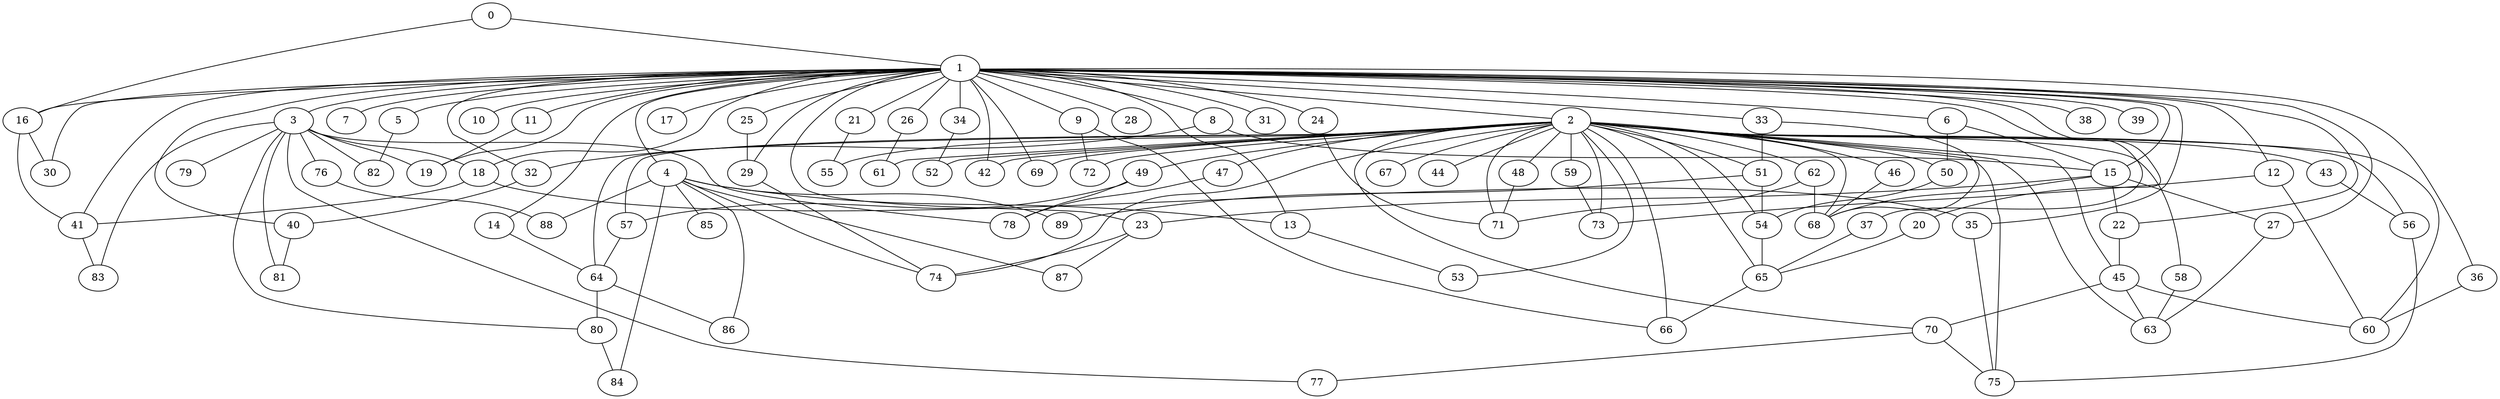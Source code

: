 
graph graphname {
    0 -- 1
0 -- 16
1 -- 2
1 -- 3
1 -- 4
1 -- 5
1 -- 6
1 -- 7
1 -- 8
1 -- 9
1 -- 10
1 -- 11
1 -- 12
1 -- 13
1 -- 14
1 -- 15
1 -- 16
1 -- 17
1 -- 18
1 -- 19
1 -- 20
1 -- 21
1 -- 22
1 -- 23
1 -- 24
1 -- 25
1 -- 26
1 -- 27
1 -- 28
1 -- 29
1 -- 30
1 -- 31
1 -- 32
1 -- 33
1 -- 34
1 -- 35
1 -- 36
1 -- 37
1 -- 38
1 -- 39
1 -- 40
1 -- 41
1 -- 42
1 -- 69
2 -- 43
2 -- 44
2 -- 45
2 -- 46
2 -- 47
2 -- 48
2 -- 49
2 -- 50
2 -- 51
2 -- 52
2 -- 53
2 -- 54
2 -- 55
2 -- 56
2 -- 57
2 -- 58
2 -- 59
2 -- 60
2 -- 61
2 -- 62
2 -- 63
2 -- 64
2 -- 65
2 -- 66
2 -- 67
2 -- 68
2 -- 69
2 -- 70
2 -- 71
2 -- 72
2 -- 73
2 -- 74
2 -- 75
2 -- 42
3 -- 76
3 -- 77
3 -- 78
3 -- 79
3 -- 80
3 -- 81
3 -- 82
3 -- 83
3 -- 18
3 -- 19
4 -- 84
4 -- 85
4 -- 86
4 -- 87
4 -- 88
4 -- 89
4 -- 74
4 -- 13
5 -- 82
6 -- 15
6 -- 50
8 -- 32
8 -- 15
9 -- 66
9 -- 72
11 -- 19
12 -- 60
12 -- 73
13 -- 53
14 -- 64
15 -- 27
15 -- 23
15 -- 22
15 -- 68
16 -- 30
16 -- 41
18 -- 41
18 -- 35
20 -- 65
21 -- 55
22 -- 45
23 -- 74
23 -- 87
24 -- 71
25 -- 29
26 -- 61
27 -- 63
29 -- 74
32 -- 40
33 -- 68
33 -- 51
34 -- 52
35 -- 75
36 -- 60
37 -- 65
40 -- 81
41 -- 83
43 -- 56
45 -- 70
45 -- 60
45 -- 63
46 -- 68
47 -- 78
48 -- 71
49 -- 78
49 -- 57
50 -- 54
51 -- 54
51 -- 89
54 -- 65
56 -- 75
57 -- 64
58 -- 63
59 -- 73
62 -- 71
62 -- 68
64 -- 86
64 -- 80
65 -- 66
70 -- 75
70 -- 77
76 -- 88
80 -- 84

}
